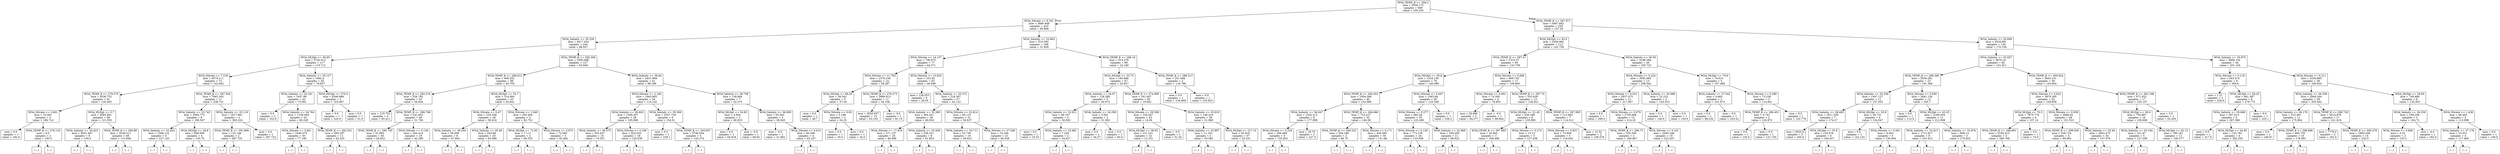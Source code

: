 digraph Tree {
node [shape=box] ;
0 [label="WOA_TEMP_K <= 294.2\nmse = 5556.175\nsamples = 649\nvalue = 100.235"] ;
1 [label="WOA_Nitrate <= 8.341\nmse = 3680.848\nsamples = 410\nvalue = 65.966"] ;
0 -> 1 [labeldistance=2.5, labelangle=45, headlabel="True"] ;
2 [label="WOA_Salinity <= 35.226\nmse = 4417.454\nsamples = 244\nvalue = 88.927"] ;
1 -> 2 ;
3 [label="WOA_MLDpt <= 30.65\nmse = 5742.912\nsamples = 117\nvalue = 115.712"] ;
2 -> 3 ;
4 [label="WOA_Nitrate <= 7.518\nmse = 6574.111\nsamples = 72\nvalue = 142.943"] ;
3 -> 4 ;
5 [label="WOA_TEMP_K <= 279.575\nmse = 4536.752\nsamples = 61\nvalue = 126.463"] ;
4 -> 5 ;
6 [label="WOA_Nitrate <= 2.901\nmse = 33.061\nsamples = 3\nvalue = 186.714"] ;
5 -> 6 ;
7 [label="mse = 0.0\nsamples = 1\nvalue = 182.0"] ;
6 -> 7 ;
8 [label="WOA_TEMP_K <= 278.116\nmse = 8.0\nsamples = 2\nvalue = 193.0"] ;
6 -> 8 ;
9 [label="(...)"] ;
8 -> 9 ;
10 [label="(...)"] ;
8 -> 10 ;
11 [label="WOA_MLDpt <= 5.7\nmse = 4583.801\nsamples = 58\nvalue = 121.559"] ;
5 -> 11 ;
12 [label="WOA_Salinity <= 30.423\nmse = 9201.467\nsamples = 9\nvalue = 159.0"] ;
11 -> 12 ;
13 [label="(...)"] ;
12 -> 13 ;
20 [label="(...)"] ;
12 -> 20 ;
25 [label="WOA_TEMP_K <= 290.89\nmse = 3249.511\nsamples = 49\nvalue = 113.649"] ;
11 -> 25 ;
26 [label="(...)"] ;
25 -> 26 ;
103 [label="(...)"] ;
25 -> 103 ;
116 [label="WOA_TEMP_K <= 287.204\nmse = 7662.343\nsamples = 11\nvalue = 238.731"] ;
4 -> 116 ;
117 [label="WOA_Salinity <= 33.743\nmse = 2565.772\nsamples = 8\nvalue = 196.567"] ;
116 -> 117 ;
118 [label="WOA_Salinity <= 33.424\nmse = 1506.122\nsamples = 4\nvalue = 227.143"] ;
117 -> 118 ;
119 [label="(...)"] ;
118 -> 119 ;
122 [label="(...)"] ;
118 -> 122 ;
123 [label="WOA_MLDpt <= 28.8\nmse = 908.006\nsamples = 4\nvalue = 153.76"] ;
117 -> 123 ;
124 [label="(...)"] ;
123 -> 124 ;
125 [label="(...)"] ;
123 -> 125 ;
126 [label="WOA_Salinity <= 35.116\nmse = 1617.981\nsamples = 3\nvalue = 365.224"] ;
116 -> 126 ;
127 [label="WOA_TEMP_K <= 291.806\nmse = 132.146\nsamples = 2\nvalue = 387.725"] ;
126 -> 127 ;
128 [label="(...)"] ;
127 -> 128 ;
129 [label="(...)"] ;
127 -> 129 ;
130 [label="mse = 0.0\nsamples = 1\nvalue = 297.722"] ;
126 -> 130 ;
131 [label="WOA_Salinity <= 35.127\nmse = 1962.0\nsamples = 45\nvalue = 76.657"] ;
3 -> 131 ;
132 [label="WOA_Salinity <= 32.161\nmse = 1457.89\nsamples = 43\nvalue = 73.081"] ;
131 -> 132 ;
133 [label="mse = 0.0\nsamples = 2\nvalue = 163.0"] ;
132 -> 133 ;
134 [label="WOA_Salinity <= 34.764\nmse = 1159.004\nsamples = 41\nvalue = 69.228"] ;
132 -> 134 ;
135 [label="WOA_Nitrate <= 3.601\nmse = 1046.575\nsamples = 30\nvalue = 77.199"] ;
134 -> 135 ;
136 [label="(...)"] ;
135 -> 136 ;
157 [label="(...)"] ;
135 -> 157 ;
190 [label="WOA_TEMP_K <= 292.051\nmse = 600.287\nsamples = 11\nvalue = 42.325"] ;
134 -> 190 ;
191 [label="(...)"] ;
190 -> 191 ;
210 [label="(...)"] ;
190 -> 210 ;
211 [label="WOA_MLDpt <= 370.0\nmse = 6346.889\nsamples = 2\nvalue = 163.667"] ;
131 -> 211 ;
212 [label="mse = 0.0\nsamples = 1\nvalue = 220.0"] ;
211 -> 212 ;
213 [label="mse = 0.0\nsamples = 1\nvalue = 51.0"] ;
211 -> 213 ;
214 [label="WOA_TEMP_K <= 292.358\nmse = 1850.068\nsamples = 127\nvalue = 63.646"] ;
2 -> 214 ;
215 [label="WOA_TEMP_K <= 289.812\nmse = 606.252\nsamples = 86\nvalue = 45.705"] ;
214 -> 215 ;
216 [label="WOA_TEMP_K <= 282.574\nmse = 526.792\nsamples = 53\nvalue = 36.834"] ;
215 -> 216 ;
217 [label="mse = 215.753\nsamples = 4\nvalue = 93.411"] ;
216 -> 217 ;
218 [label="WOA_TEMP_K <= 286.766\nmse = 241.653\nsamples = 49\nvalue = 31.756"] ;
216 -> 218 ;
219 [label="WOA_TEMP_K <= 283.745\nmse = 52.893\nsamples = 30\nvalue = 24.822"] ;
218 -> 219 ;
220 [label="(...)"] ;
219 -> 220 ;
231 [label="(...)"] ;
219 -> 231 ;
246 [label="WOA_Nitrate <= 0.139\nmse = 344.414\nsamples = 19\nvalue = 42.269"] ;
218 -> 246 ;
247 [label="(...)"] ;
246 -> 247 ;
248 [label="(...)"] ;
246 -> 248 ;
277 [label="WOA_MLDpt <= 52.7\nmse = 314.084\nsamples = 33\nvalue = 62.841"] ;
215 -> 277 ;
278 [label="WOA_Nitrate <= 0.47\nmse = 230.538\nsamples = 28\nvalue = 58.416"] ;
277 -> 278 ;
279 [label="WOA_Salinity <= 36.304\nmse = 38.508\nsamples = 8\nvalue = 47.804"] ;
278 -> 279 ;
280 [label="(...)"] ;
279 -> 280 ;
289 [label="(...)"] ;
279 -> 289 ;
292 [label="WOA_Salinity <= 35.49\nmse = 243.68\nsamples = 20\nvalue = 63.086"] ;
278 -> 292 ;
293 [label="(...)"] ;
292 -> 293 ;
294 [label="(...)"] ;
292 -> 294 ;
319 [label="WOA_Nitrate <= 1.049\nmse = 205.494\nsamples = 5\nvalue = 82.752"] ;
277 -> 319 ;
320 [label="WOA_MLDpt <= 72.95\nmse = 7.112\nsamples = 2\nvalue = 66.535"] ;
319 -> 320 ;
321 [label="(...)"] ;
320 -> 321 ;
322 [label="(...)"] ;
320 -> 322 ;
323 [label="WOA_Nitrate <= 3.673\nmse = 72.065\nsamples = 3\nvalue = 92.482"] ;
319 -> 323 ;
324 [label="(...)"] ;
323 -> 324 ;
327 [label="(...)"] ;
323 -> 327 ;
328 [label="WOA_Salinity <= 36.64\nmse = 2431.869\nsamples = 41\nvalue = 98.189"] ;
214 -> 328 ;
329 [label="WOA_Nitrate <= 2.185\nmse = 1943.805\nsamples = 34\nvalue = 114.232"] ;
328 -> 329 ;
330 [label="WOA_Salinity <= 36.603\nmse = 1249.457\nsamples = 28\nvalue = 105.906"] ;
329 -> 330 ;
331 [label="WOA_Salinity <= 36.575\nmse = 255.447\nsamples = 10\nvalue = 74.351"] ;
330 -> 331 ;
332 [label="(...)"] ;
331 -> 332 ;
345 [label="(...)"] ;
331 -> 345 ;
346 [label="WOA_Nitrate <= 0.196\nmse = 822.633\nsamples = 18\nvalue = 126.538"] ;
330 -> 346 ;
347 [label="(...)"] ;
346 -> 347 ;
352 [label="(...)"] ;
346 -> 352 ;
363 [label="WOA_Salinity <= 35.308\nmse = 3347.726\nsamples = 6\nvalue = 154.01"] ;
329 -> 363 ;
364 [label="mse = 0.0\nsamples = 1\nvalue = 239.1"] ;
363 -> 364 ;
365 [label="WOA_TEMP_K <= 293.937\nmse = 2748.034\nsamples = 5\nvalue = 143.374"] ;
363 -> 365 ;
366 [label="(...)"] ;
365 -> 366 ;
369 [label="(...)"] ;
365 -> 369 ;
370 [label="WOA_Salinity <= 36.758\nmse = 138.666\nsamples = 7\nvalue = 42.575"] ;
328 -> 370 ;
371 [label="WOA_MLDpt <= 54.65\nmse = 4.004\nsamples = 2\nvalue = 66.819"] ;
370 -> 371 ;
372 [label="mse = 0.0\nsamples = 1\nvalue = 64.818"] ;
371 -> 372 ;
373 [label="mse = -0.0\nsamples = 1\nvalue = 68.82"] ;
371 -> 373 ;
374 [label="WOA_Salinity <= 36.805\nmse = 55.043\nsamples = 5\nvalue = 38.845"] ;
370 -> 374 ;
375 [label="mse = -0.0\nsamples = 1\nvalue = 31.882"] ;
374 -> 375 ;
376 [label="WOA_Nitrate <= 0.014\nmse = 40.206\nsamples = 4\nvalue = 43.197"] ;
374 -> 376 ;
377 [label="(...)"] ;
376 -> 377 ;
378 [label="(...)"] ;
376 -> 378 ;
379 [label="WOA_Salinity <= 33.863\nmse = 615.592\nsamples = 166\nvalue = 31.659"] ;
1 -> 379 ;
380 [label="WOA_Nitrate <= 14.137\nmse = 736.973\nsamples = 77\nvalue = 44.371"] ;
379 -> 380 ;
381 [label="WOA_Nitrate <= 11.763\nmse = 2376.236\nsamples = 14\nvalue = 58.287"] ;
380 -> 381 ;
382 [label="WOA_MLDpt <= 86.05\nmse = 38.342\nsamples = 3\nvalue = 37.34"] ;
381 -> 382 ;
383 [label="mse = 0.0\nsamples = 1\nvalue = 49.7"] ;
382 -> 383 ;
384 [label="WOA_Nitrate <= 9.93\nmse = 0.188\nsamples = 2\nvalue = 34.25"] ;
382 -> 384 ;
385 [label="mse = 0.0\nsamples = 1\nvalue = 35.0"] ;
384 -> 385 ;
386 [label="mse = 0.0\nsamples = 1\nvalue = 34.0"] ;
384 -> 386 ;
387 [label="WOA_TEMP_K <= 276.273\nmse = 2869.913\nsamples = 11\nvalue = 64.106"] ;
381 -> 387 ;
388 [label="mse = 3020.637\nsamples = 10\nvalue = 63.103"] ;
387 -> 388 ;
389 [label="mse = -0.0\nsamples = 1\nvalue = 81.15"] ;
387 -> 389 ;
390 [label="WOA_Nitrate <= 15.633\nmse = 232.92\nsamples = 63\nvalue = 40.649"] ;
380 -> 390 ;
391 [label="mse = 128.553\nsamples = 6\nvalue = 28.05"] ;
390 -> 391 ;
392 [label="WOA_Salinity <= 33.572\nmse = 224.397\nsamples = 57\nvalue = 42.122"] ;
390 -> 392 ;
393 [label="WOA_Salinity <= 33.369\nmse = 304.421\nsamples = 26\nvalue = 49.834"] ;
392 -> 393 ;
394 [label="WOA_Nitrate <= 17.816\nmse = 271.157\nsamples = 20\nvalue = 46.469"] ;
393 -> 394 ;
395 [label="(...)"] ;
394 -> 395 ;
398 [label="(...)"] ;
394 -> 398 ;
409 [label="WOA_Salinity <= 33.458\nmse = 238.321\nsamples = 6\nvalue = 61.853"] ;
393 -> 409 ;
410 [label="(...)"] ;
409 -> 410 ;
415 [label="(...)"] ;
409 -> 415 ;
418 [label="WOA_Nitrate <= 23.814\nmse = 95.115\nsamples = 31\nvalue = 36.637"] ;
392 -> 418 ;
419 [label="WOA_Salinity <= 33.711\nmse = 33.736\nsamples = 10\nvalue = 28.023"] ;
418 -> 419 ;
420 [label="(...)"] ;
419 -> 420 ;
425 [label="(...)"] ;
419 -> 425 ;
432 [label="WOA_Nitrate <= 27.048\nmse = 74.184\nsamples = 21\nvalue = 40.528"] ;
418 -> 432 ;
433 [label="(...)"] ;
432 -> 433 ;
462 [label="(...)"] ;
432 -> 462 ;
471 [label="WOA_TEMP_K <= 286.16\nmse = 314.278\nsamples = 89\nvalue = 22.169"] ;
379 -> 471 ;
472 [label="WOA_MLDpt <= 33.75\nmse = 183.666\nsamples = 87\nvalue = 20.827"] ;
471 -> 472 ;
473 [label="WOA_Salinity <= 34.07\nmse = 128.288\nsamples = 5\nvalue = 40.972"] ;
472 -> 473 ;
474 [label="WOA_Salinity <= 33.911\nmse = 48.167\nsamples = 3\nvalue = 30.852"] ;
473 -> 474 ;
475 [label="mse = 0.0\nsamples = 1\nvalue = 19.53"] ;
474 -> 475 ;
476 [label="WOA_Salinity <= 33.981\nmse = 7.245\nsamples = 2\nvalue = 34.627"] ;
474 -> 476 ;
477 [label="(...)"] ;
476 -> 477 ;
478 [label="(...)"] ;
476 -> 478 ;
479 [label="WOA_Salinity <= 34.358\nmse = 3.581\nsamples = 2\nvalue = 51.092"] ;
473 -> 479 ;
480 [label="mse = 0.0\nsamples = 1\nvalue = 54.37"] ;
479 -> 480 ;
481 [label="mse = 0.0\nsamples = 1\nvalue = 50.0"] ;
479 -> 481 ;
482 [label="WOA_TEMP_K <= 274.999\nmse = 161.647\nsamples = 82\nvalue = 19.642"] ;
472 -> 482 ;
483 [label="WOA_Nitrate <= 29.598\nmse = 154.047\nsamples = 23\nvalue = 14.06"] ;
482 -> 483 ;
484 [label="WOA_MLDpt <= 38.65\nmse = 121.231\nsamples = 22\nvalue = 13.101"] ;
483 -> 484 ;
485 [label="(...)"] ;
484 -> 485 ;
488 [label="(...)"] ;
484 -> 488 ;
521 [label="mse = -0.0\nsamples = 1\nvalue = 51.45"] ;
483 -> 521 ;
522 [label="WOA_Salinity <= 33.919\nmse = 146.419\nsamples = 59\nvalue = 21.968"] ;
482 -> 522 ;
523 [label="WOA_Salinity <= 33.897\nmse = 11.163\nsamples = 2\nvalue = 53.582"] ;
522 -> 523 ;
524 [label="(...)"] ;
523 -> 524 ;
525 [label="(...)"] ;
523 -> 525 ;
526 [label="WOA_MLDpt <= 217.15\nmse = 95.919\nsamples = 57\nvalue = 20.231"] ;
522 -> 526 ;
527 [label="(...)"] ;
526 -> 527 ;
566 [label="(...)"] ;
526 -> 566 ;
593 [label="WOA_TEMP_K <= 288.513\nmse = 251.948\nsamples = 2\nvalue = 118.796"] ;
471 -> 593 ;
594 [label="mse = 0.0\nsamples = 1\nvalue = 134.669"] ;
593 -> 594 ;
595 [label="mse = 0.0\nsamples = 1\nvalue = 102.923"] ;
593 -> 595 ;
596 [label="WOA_TEMP_K <= 297.971\nmse = 3467.942\nsamples = 239\nvalue = 157.29"] ;
0 -> 596 [labeldistance=2.5, labelangle=-45, headlabel="False"] ;
597 [label="WOA_MLDpt <= 63.0\nmse = 2200.982\nsamples = 113\nvalue = 142.758"] ;
596 -> 597 ;
598 [label="WOA_TEMP_K <= 297.47\nmse = 1315.37\nsamples = 93\nvalue = 133.758"] ;
597 -> 598 ;
599 [label="WOA_MLDpt <= 30.8\nmse = 1234.156\nsamples = 76\nvalue = 140.089"] ;
598 -> 599 ;
600 [label="WOA_TEMP_K <= 294.452\nmse = 1004.569\nsamples = 40\nvalue = 152.988"] ;
599 -> 600 ;
601 [label="WOA_Salinity <= 36.647\nmse = 1242.213\nsamples = 8\nvalue = 177.898"] ;
600 -> 601 ;
602 [label="WOA_Nitrate <= 0.234\nmse = 206.488\nsamples = 6\nvalue = 155.853"] ;
601 -> 602 ;
603 [label="(...)"] ;
602 -> 603 ;
604 [label="(...)"] ;
602 -> 604 ;
605 [label="mse = 18.75\nsamples = 2\nvalue = 227.5"] ;
601 -> 605 ;
606 [label="WOA_TEMP_K <= 294.666\nmse = 733.227\nsamples = 32\nvalue = 146.38"] ;
600 -> 606 ;
607 [label="WOA_TEMP_K <= 294.522\nmse = 204.188\nsamples = 2\nvalue = 86.75"] ;
606 -> 607 ;
608 [label="(...)"] ;
607 -> 608 ;
609 [label="(...)"] ;
607 -> 609 ;
610 [label="WOA_Nitrate <= 0.171\nmse = 436.095\nsamples = 30\nvalue = 151.68"] ;
606 -> 610 ;
611 [label="(...)"] ;
610 -> 611 ;
634 [label="(...)"] ;
610 -> 634 ;
649 [label="WOA_Nitrate <= 2.647\nmse = 1093.94\nsamples = 36\nvalue = 125.548"] ;
599 -> 649 ;
650 [label="WOA_Nitrate <= 0.277\nmse = 883.26\nsamples = 35\nvalue = 123.499"] ;
649 -> 650 ;
651 [label="WOA_Nitrate <= 0.129\nmse = 773.159\nsamples = 24\nvalue = 133.836"] ;
650 -> 651 ;
652 [label="(...)"] ;
651 -> 652 ;
667 [label="(...)"] ;
651 -> 667 ;
690 [label="WOA_Salinity <= 32.969\nmse = 169.359\nsamples = 11\nvalue = 96.622"] ;
650 -> 690 ;
691 [label="(...)"] ;
690 -> 691 ;
694 [label="(...)"] ;
690 -> 694 ;
709 [label="mse = 0.0\nsamples = 1\nvalue = 236.2"] ;
649 -> 709 ;
710 [label="WOA_Nitrate <= 0.069\nmse = 899.755\nsamples = 17\nvalue = 109.865"] ;
598 -> 710 ;
711 [label="WOA_Nitrate <= 0.062\nmse = 74.395\nsamples = 4\nvalue = 78.855"] ;
710 -> 711 ;
712 [label="mse = 26.896\nsamples = 3\nvalue = 84.577"] ;
711 -> 712 ;
713 [label="mse = -0.0\nsamples = 1\nvalue = 68.844"] ;
711 -> 713 ;
714 [label="WOA_TEMP_K <= 297.74\nmse = 533.929\nsamples = 13\nvalue = 126.921"] ;
710 -> 714 ;
715 [label="WOA_MLDpt <= 31.45\nmse = 430.188\nsamples = 6\nvalue = 150.895"] ;
714 -> 715 ;
716 [label="WOA_TEMP_K <= 297.693\nmse = 20.802\nsamples = 3\nvalue = 168.488"] ;
715 -> 716 ;
717 [label="(...)"] ;
716 -> 717 ;
720 [label="(...)"] ;
716 -> 720 ;
721 [label="WOA_Nitrate <= 0.275\nmse = 13.13\nsamples = 3\nvalue = 127.438"] ;
715 -> 721 ;
722 [label="(...)"] ;
721 -> 722 ;
723 [label="(...)"] ;
721 -> 723 ;
724 [label="WOA_TEMP_K <= 297.965\nmse = 113.662\nsamples = 7\nvalue = 114.012"] ;
714 -> 724 ;
725 [label="WOA_Nitrate <= 0.831\nmse = 73.606\nsamples = 5\nvalue = 118.042"] ;
724 -> 725 ;
726 [label="(...)"] ;
725 -> 726 ;
733 [label="(...)"] ;
725 -> 733 ;
734 [label="mse = 12.52\nsamples = 2\nvalue = 100.576"] ;
724 -> 734 ;
735 [label="WOA_Salinity <= 36.56\nmse = 4196.384\nsamples = 20\nvalue = 185.723"] ;
597 -> 735 ;
736 [label="WOA_Nitrate <= 0.224\nmse = 3092.665\nsamples = 15\nvalue = 208.542"] ;
735 -> 736 ;
737 [label="WOA_Nitrate <= 0.031\nmse = 2837.075\nsamples = 13\nvalue = 217.857"] ;
736 -> 737 ;
738 [label="mse = 0.0\nsamples = 1\nvalue = 290.0"] ;
737 -> 738 ;
739 [label="WOA_Nitrate <= 0.079\nmse = 2705.688\nsamples = 12\nvalue = 214.25"] ;
737 -> 739 ;
740 [label="WOA_TEMP_K <= 296.73\nmse = 355.556\nsamples = 2\nvalue = 166.667"] ;
739 -> 740 ;
741 [label="(...)"] ;
740 -> 741 ;
742 [label="(...)"] ;
740 -> 742 ;
743 [label="WOA_Nitrate <= 0.101\nmse = 2650.346\nsamples = 10\nvalue = 222.647"] ;
739 -> 743 ;
744 [label="(...)"] ;
743 -> 744 ;
749 [label="(...)"] ;
743 -> 749 ;
754 [label="WOA_Salinity <= 35.688\nmse = 22.222\nsamples = 2\nvalue = 143.333"] ;
736 -> 754 ;
755 [label="mse = 0.0\nsamples = 1\nvalue = 140.0"] ;
754 -> 755 ;
756 [label="mse = 0.0\nsamples = 1\nvalue = 150.0"] ;
754 -> 756 ;
757 [label="WOA_MLDpt <= 79.6\nmse = 74.615\nsamples = 5\nvalue = 107.488"] ;
735 -> 757 ;
758 [label="WOA_Salinity <= 37.042\nmse = 4.665\nsamples = 2\nvalue = 101.973"] ;
757 -> 758 ;
759 [label="mse = 0.0\nsamples = 1\nvalue = 98.232"] ;
758 -> 759 ;
760 [label="mse = 0.0\nsamples = 1\nvalue = 103.22"] ;
758 -> 760 ;
761 [label="WOA_Nitrate <= 0.399\nmse = 73.258\nsamples = 3\nvalue = 114.841"] ;
757 -> 761 ;
762 [label="WOA_TEMP_K <= 296.451\nmse = 0.761\nsamples = 2\nvalue = 120.872"] ;
761 -> 762 ;
763 [label="mse = 0.0\nsamples = 1\nvalue = 120.0"] ;
762 -> 763 ;
764 [label="mse = 0.0\nsamples = 1\nvalue = 121.745"] ;
762 -> 764 ;
765 [label="mse = 0.0\nsamples = 1\nvalue = 102.779"] ;
761 -> 765 ;
766 [label="WOA_Salinity <= 35.609\nmse = 4234.691\nsamples = 126\nvalue = 170.104"] ;
596 -> 766 ;
767 [label="WOA_Salinity <= 33.927\nmse = 3670.16\nsamples = 82\nvalue = 151.911"] ;
766 -> 767 ;
768 [label="WOA_TEMP_K <= 298.385\nmse = 2656.281\nsamples = 23\nvalue = 181.366"] ;
767 -> 768 ;
769 [label="WOA_Salinity <= 33.539\nmse = 1447.127\nsamples = 11\nvalue = 157.032"] ;
768 -> 769 ;
770 [label="WOA_Salinity <= 28.493\nmse = 1811.529\nsamples = 7\nvalue = 174.27"] ;
769 -> 770 ;
771 [label="mse = 5625.0\nsamples = 2\nvalue = 205.0"] ;
770 -> 771 ;
772 [label="WOA_MLDpt <= 35.8\nmse = 120.676\nsamples = 5\nvalue = 164.027"] ;
770 -> 772 ;
773 [label="(...)"] ;
772 -> 773 ;
776 [label="(...)"] ;
772 -> 776 ;
777 [label="WOA_MLDpt <= 20.8\nmse = 36.731\nsamples = 4\nvalue = 134.047"] ;
769 -> 777 ;
778 [label="mse = 0.0\nsamples = 1\nvalue = 142.133"] ;
777 -> 778 ;
779 [label="WOA_Nitrate <= 0.561\nmse = 6.063\nsamples = 3\nvalue = 130.004"] ;
777 -> 779 ;
780 [label="(...)"] ;
779 -> 780 ;
783 [label="(...)"] ;
779 -> 783 ;
784 [label="WOA_Nitrate <= 0.059\nmse = 2681.126\nsamples = 12\nvalue = 205.7"] ;
768 -> 784 ;
785 [label="mse = 0.0\nsamples = 1\nvalue = 112.0"] ;
784 -> 785 ;
786 [label="WOA_MLDpt <= 43.25\nmse = 2160.054\nsamples = 11\nvalue = 212.908"] ;
784 -> 786 ;
787 [label="WOA_Salinity <= 33.413\nmse = 1712.817\nsamples = 8\nvalue = 231.612"] ;
786 -> 787 ;
788 [label="(...)"] ;
787 -> 788 ;
791 [label="(...)"] ;
787 -> 791 ;
802 [label="WOA_Salinity <= 33.876\nmse = 608.14\nsamples = 3\nvalue = 170.824"] ;
786 -> 802 ;
803 [label="(...)"] ;
802 -> 803 ;
804 [label="(...)"] ;
802 -> 804 ;
805 [label="WOA_TEMP_K <= 300.924\nmse = 3643.101\nsamples = 59\nvalue = 143.664"] ;
767 -> 805 ;
806 [label="WOA_Nitrate <= 0.022\nmse = 3879.285\nsamples = 42\nvalue = 158.658"] ;
805 -> 806 ;
807 [label="WOA_MLDpt <= 70.5\nmse = 7975.778\nsamples = 4\nvalue = 237.14"] ;
806 -> 807 ;
808 [label="WOA_TEMP_K <= 298.891\nmse = 3183.415\nsamples = 3\nvalue = 269.768"] ;
807 -> 808 ;
809 [label="(...)"] ;
808 -> 809 ;
812 [label="(...)"] ;
808 -> 812 ;
813 [label="mse = 0.0\nsamples = 1\nvalue = 74.0"] ;
807 -> 813 ;
814 [label="WOA_Nitrate <= 0.058\nmse = 2896.02\nsamples = 38\nvalue = 151.523"] ;
806 -> 814 ;
815 [label="WOA_TEMP_K <= 299.039\nmse = 338.724\nsamples = 4\nvalue = 99.662"] ;
814 -> 815 ;
816 [label="(...)"] ;
815 -> 816 ;
817 [label="(...)"] ;
815 -> 817 ;
822 [label="WOA_Salinity <= 35.44\nmse = 2842.473\nsamples = 34\nvalue = 157.676"] ;
814 -> 822 ;
823 [label="(...)"] ;
822 -> 823 ;
866 [label="(...)"] ;
822 -> 866 ;
869 [label="WOA_TEMP_K <= 302.196\nmse = 971.052\nsamples = 17\nvalue = 105.107"] ;
805 -> 869 ;
870 [label="WOA_MLDpt <= 38.0\nmse = 750.967\nsamples = 16\nvalue = 109.696"] ;
869 -> 870 ;
871 [label="WOA_Salinity <= 35.194\nmse = 221.87\nsamples = 5\nvalue = 127.299"] ;
870 -> 871 ;
872 [label="(...)"] ;
871 -> 872 ;
879 [label="(...)"] ;
871 -> 879 ;
880 [label="WOA_MLDpt <= 42.15\nmse = 780.181\nsamples = 11\nvalue = 100.377"] ;
870 -> 880 ;
881 [label="(...)"] ;
880 -> 881 ;
882 [label="(...)"] ;
880 -> 882 ;
899 [label="mse = 0.0\nsamples = 1\nvalue = 45.455"] ;
869 -> 899 ;
900 [label="WOA_Salinity <= 35.975\nmse = 3669.154\nsamples = 44\nvalue = 201.154"] ;
766 -> 900 ;
901 [label="WOA_Nitrate <= 0.119\nmse = 943.474\nsamples = 8\nvalue = 269.6"] ;
900 -> 901 ;
902 [label="mse = 1.21\nsamples = 2\nvalue = 228.9"] ;
901 -> 902 ;
903 [label="WOA_MLDpt <= 59.25\nmse = 661.387\nsamples = 6\nvalue = 279.775"] ;
901 -> 903 ;
904 [label="WOA_Salinity <= 35.688\nmse = 267.813\nsamples = 5\nvalue = 287.586"] ;
903 -> 904 ;
905 [label="mse = 0.0\nsamples = 1\nvalue = 317.9"] ;
904 -> 905 ;
906 [label="WOA_MLDpt <= 54.85\nmse = 133.762\nsamples = 4\nvalue = 282.533"] ;
904 -> 906 ;
907 [label="(...)"] ;
906 -> 907 ;
910 [label="(...)"] ;
906 -> 910 ;
913 [label="mse = 0.0\nsamples = 1\nvalue = 225.1"] ;
903 -> 913 ;
914 [label="WOA_Nitrate <= 0.211\nmse = 3256.865\nsamples = 36\nvalue = 190.624"] ;
900 -> 914 ;
915 [label="WOA_Salinity <= 36.358\nmse = 2844.344\nsamples = 28\nvalue = 205.042"] ;
914 -> 915 ;
916 [label="WOA_Salinity <= 36.176\nmse = 515.591\nsamples = 11\nvalue = 175.904"] ;
915 -> 916 ;
917 [label="mse = 0.0\nsamples = 1\nvalue = 149.67"] ;
916 -> 917 ;
918 [label="WOA_TEMP_K <= 298.898\nmse = 485.755\nsamples = 10\nvalue = 178.991"] ;
916 -> 918 ;
919 [label="(...)"] ;
918 -> 919 ;
924 [label="(...)"] ;
918 -> 924 ;
925 [label="WOA_TEMP_K <= 298.726\nmse = 3414.876\nsamples = 17\nvalue = 221.818"] ;
915 -> 925 ;
926 [label="mse = 7776.0\nsamples = 2\nvalue = 162.0"] ;
925 -> 926 ;
927 [label="WOA_TEMP_K <= 300.478\nmse = 1883.036\nsamples = 15\nvalue = 232.5"] ;
925 -> 927 ;
928 [label="(...)"] ;
927 -> 928 ;
935 [label="(...)"] ;
927 -> 935 ;
938 [label="WOA_MLDpt <= 29.65\nmse = 749.486\nsamples = 8\nvalue = 132.953"] ;
914 -> 938 ;
939 [label="WOA_Salinity <= 36.258\nmse = 199.258\nsamples = 3\nvalue = 164.72"] ;
938 -> 939 ;
940 [label="WOA_Nitrate <= 0.608\nmse = 0.32\nsamples = 2\nvalue = 153.2"] ;
939 -> 940 ;
941 [label="(...)"] ;
940 -> 941 ;
942 [label="(...)"] ;
940 -> 942 ;
943 [label="mse = -0.0\nsamples = 1\nvalue = 182.0"] ;
939 -> 943 ;
944 [label="WOA_Nitrate <= 1.436\nmse = 68.463\nsamples = 5\nvalue = 113.098"] ;
938 -> 944 ;
945 [label="WOA_Salinity <= 37.176\nmse = 15.031\nsamples = 4\nvalue = 117.465"] ;
944 -> 945 ;
946 [label="(...)"] ;
945 -> 946 ;
951 [label="(...)"] ;
945 -> 951 ;
952 [label="mse = 0.0\nsamples = 1\nvalue = 100.0"] ;
944 -> 952 ;
}